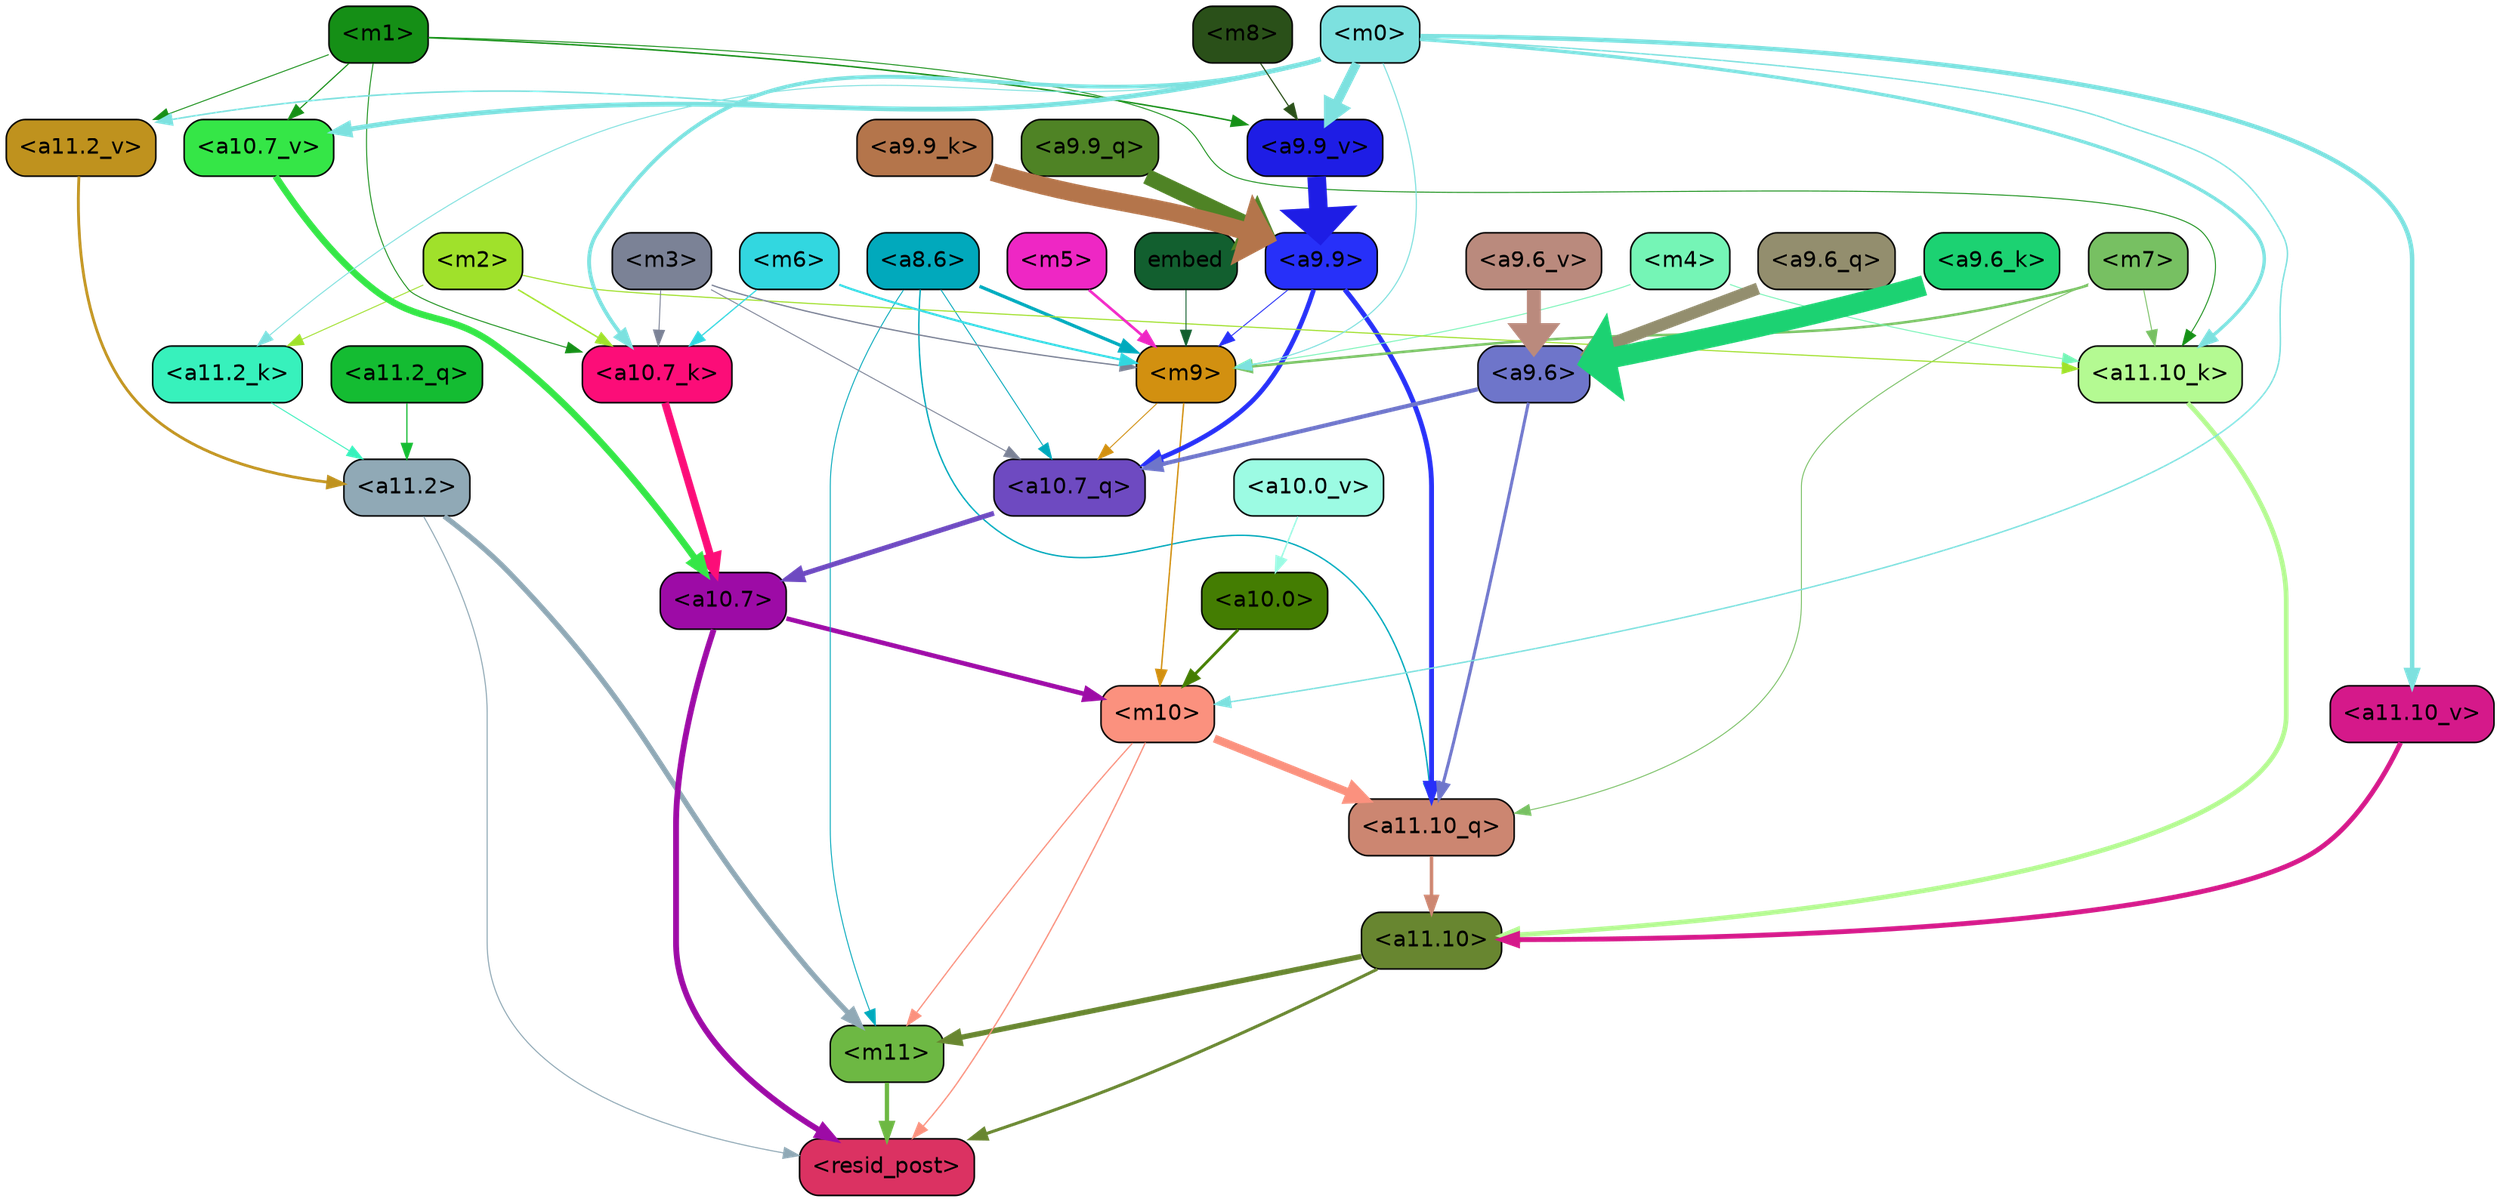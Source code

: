 strict digraph "" {
	graph [bgcolor=transparent,
		layout=dot,
		overlap=false,
		splines=true
	];
	"<m11>"	[color=black,
		fillcolor="#6db843",
		fontname=Helvetica,
		shape=box,
		style="filled, rounded"];
	"<resid_post>"	[color=black,
		fillcolor="#db3262",
		fontname=Helvetica,
		shape=box,
		style="filled, rounded"];
	"<m11>" -> "<resid_post>"	[color="#6db843",
		penwidth=2.702841281890869];
	"<a11.10>"	[color=black,
		fillcolor="#688630",
		fontname=Helvetica,
		shape=box,
		style="filled, rounded"];
	"<a11.10>" -> "<m11>"	[color="#688630",
		penwidth=3.3565988540649414];
	"<a11.10>" -> "<resid_post>"	[color="#688630",
		penwidth=1.9347846508026123];
	"<a11.2>"	[color=black,
		fillcolor="#90a9b6",
		fontname=Helvetica,
		shape=box,
		style="filled, rounded"];
	"<a11.2>" -> "<m11>"	[color="#90a9b6",
		penwidth=3.357710838317871];
	"<a11.2>" -> "<resid_post>"	[color="#90a9b6",
		penwidth=0.6756799221038818];
	"<m10>"	[color=black,
		fillcolor="#fb917e",
		fontname=Helvetica,
		shape=box,
		style="filled, rounded"];
	"<m10>" -> "<m11>"	[color="#fb917e",
		penwidth=0.7995781898498535];
	"<m10>" -> "<resid_post>"	[color="#fb917e",
		penwidth=0.84842848777771];
	"<a11.10_q>"	[color=black,
		fillcolor="#cc8671",
		fontname=Helvetica,
		shape=box,
		style="filled, rounded"];
	"<m10>" -> "<a11.10_q>"	[color="#fb917e",
		penwidth=5.131217956542969];
	"<a10.7>"	[color=black,
		fillcolor="#9d0ba6",
		fontname=Helvetica,
		shape=box,
		style="filled, rounded"];
	"<a10.7>" -> "<resid_post>"	[color="#9d0ba6",
		penwidth=3.701959013938904];
	"<a10.7>" -> "<m10>"	[color="#9d0ba6",
		penwidth=2.9233598709106445];
	"<a8.6>"	[color=black,
		fillcolor="#01a9bc",
		fontname=Helvetica,
		shape=box,
		style="filled, rounded"];
	"<a8.6>" -> "<m11>"	[color="#01a9bc",
		penwidth=0.6];
	"<a8.6>" -> "<a11.10_q>"	[color="#01a9bc",
		penwidth=0.8920164108276367];
	"<m9>"	[color=black,
		fillcolor="#d29010",
		fontname=Helvetica,
		shape=box,
		style="filled, rounded"];
	"<a8.6>" -> "<m9>"	[color="#01a9bc",
		penwidth=2.0895538330078125];
	"<a10.7_q>"	[color=black,
		fillcolor="#6e4ac1",
		fontname=Helvetica,
		shape=box,
		style="filled, rounded"];
	"<a8.6>" -> "<a10.7_q>"	[color="#01a9bc",
		penwidth=0.6];
	"<a11.10_q>" -> "<a11.10>"	[color="#cc8671",
		penwidth=2.230653762817383];
	"<a11.2_q>"	[color=black,
		fillcolor="#14bc32",
		fontname=Helvetica,
		shape=box,
		style="filled, rounded"];
	"<a11.2_q>" -> "<a11.2>"	[color="#14bc32",
		penwidth=0.7805061340332031];
	"<a11.10_k>"	[color=black,
		fillcolor="#b4fa92",
		fontname=Helvetica,
		shape=box,
		style="filled, rounded"];
	"<a11.10_k>" -> "<a11.10>"	[color="#b4fa92",
		penwidth=3.010073661804199];
	"<a11.2_k>"	[color=black,
		fillcolor="#37f1bc",
		fontname=Helvetica,
		shape=box,
		style="filled, rounded"];
	"<a11.2_k>" -> "<a11.2>"	[color="#37f1bc",
		penwidth=0.6];
	"<a11.10_v>"	[color=black,
		fillcolor="#d5198a",
		fontname=Helvetica,
		shape=box,
		style="filled, rounded"];
	"<a11.10_v>" -> "<a11.10>"	[color="#d5198a",
		penwidth=3.0961761474609375];
	"<a11.2_v>"	[color=black,
		fillcolor="#bf921e",
		fontname=Helvetica,
		shape=box,
		style="filled, rounded"];
	"<a11.2_v>" -> "<a11.2>"	[color="#bf921e",
		penwidth=1.7951231002807617];
	"<a9.9>"	[color=black,
		fillcolor="#2730f9",
		fontname=Helvetica,
		shape=box,
		style="filled, rounded"];
	"<a9.9>" -> "<a11.10_q>"	[color="#2730f9",
		penwidth=3.086172103881836];
	"<a9.9>" -> "<m9>"	[color="#2730f9",
		penwidth=0.6];
	"<a9.9>" -> "<a10.7_q>"	[color="#2730f9",
		penwidth=2.9829912185668945];
	"<a9.6>"	[color=black,
		fillcolor="#6e75ca",
		fontname=Helvetica,
		shape=box,
		style="filled, rounded"];
	"<a9.6>" -> "<a11.10_q>"	[color="#6e75ca",
		penwidth=1.9188203811645508];
	"<a9.6>" -> "<a10.7_q>"	[color="#6e75ca",
		penwidth=2.6223926544189453];
	"<m7>"	[color=black,
		fillcolor="#77c062",
		fontname=Helvetica,
		shape=box,
		style="filled, rounded"];
	"<m7>" -> "<a11.10_q>"	[color="#77c062",
		penwidth=0.6];
	"<m7>" -> "<a11.10_k>"	[color="#77c062",
		penwidth=0.6];
	"<m7>" -> "<m9>"	[color="#77c062",
		penwidth=1.602376937866211];
	"<m4>"	[color=black,
		fillcolor="#75f5b6",
		fontname=Helvetica,
		shape=box,
		style="filled, rounded"];
	"<m4>" -> "<a11.10_k>"	[color="#75f5b6",
		penwidth=0.6];
	"<m4>" -> "<m9>"	[color="#75f5b6",
		penwidth=0.6];
	"<m2>"	[color=black,
		fillcolor="#a0e12b",
		fontname=Helvetica,
		shape=box,
		style="filled, rounded"];
	"<m2>" -> "<a11.10_k>"	[color="#a0e12b",
		penwidth=0.7053709030151367];
	"<m2>" -> "<a11.2_k>"	[color="#a0e12b",
		penwidth=0.6];
	"<a10.7_k>"	[color=black,
		fillcolor="#fc0d78",
		fontname=Helvetica,
		shape=box,
		style="filled, rounded"];
	"<m2>" -> "<a10.7_k>"	[color="#a0e12b",
		penwidth=0.9458351135253906];
	"<m1>"	[color=black,
		fillcolor="#158f16",
		fontname=Helvetica,
		shape=box,
		style="filled, rounded"];
	"<m1>" -> "<a11.10_k>"	[color="#158f16",
		penwidth=0.6];
	"<m1>" -> "<a11.2_v>"	[color="#158f16",
		penwidth=0.6];
	"<m1>" -> "<a10.7_k>"	[color="#158f16",
		penwidth=0.6];
	"<a10.7_v>"	[color=black,
		fillcolor="#35e647",
		fontname=Helvetica,
		shape=box,
		style="filled, rounded"];
	"<m1>" -> "<a10.7_v>"	[color="#158f16",
		penwidth=0.7276821136474609];
	"<a9.9_v>"	[color=black,
		fillcolor="#1e1de5",
		fontname=Helvetica,
		shape=box,
		style="filled, rounded"];
	"<m1>" -> "<a9.9_v>"	[color="#158f16",
		penwidth=0.9372577667236328];
	"<m0>"	[color=black,
		fillcolor="#7de1df",
		fontname=Helvetica,
		shape=box,
		style="filled, rounded"];
	"<m0>" -> "<m10>"	[color="#7de1df",
		penwidth=0.9029474258422852];
	"<m0>" -> "<a11.10_k>"	[color="#7de1df",
		penwidth=2.144052505493164];
	"<m0>" -> "<a11.2_k>"	[color="#7de1df",
		penwidth=0.6134786605834961];
	"<m0>" -> "<a11.10_v>"	[color="#7de1df",
		penwidth=2.813839912414551];
	"<m0>" -> "<a11.2_v>"	[color="#7de1df",
		penwidth=0.9900531768798828];
	"<m0>" -> "<m9>"	[color="#7de1df",
		penwidth=0.6837482452392578];
	"<m0>" -> "<a10.7_k>"	[color="#7de1df",
		penwidth=2.4311294555664062];
	"<m0>" -> "<a10.7_v>"	[color="#7de1df",
		penwidth=3.061185836791992];
	"<m0>" -> "<a9.9_v>"	[color="#7de1df",
		penwidth=5.749459266662598];
	"<a10.0>"	[color=black,
		fillcolor="#447d02",
		fontname=Helvetica,
		shape=box,
		style="filled, rounded"];
	"<a10.0>" -> "<m10>"	[color="#447d02",
		penwidth=1.7953290939331055];
	"<m9>" -> "<m10>"	[color="#d29010",
		penwidth=0.8976783752441406];
	"<m9>" -> "<a10.7_q>"	[color="#d29010",
		penwidth=0.6];
	"<a10.7_q>" -> "<a10.7>"	[color="#6e4ac1",
		penwidth=3.1667375564575195];
	"<a10.7_k>" -> "<a10.7>"	[color="#fc0d78",
		penwidth=4.86921501159668];
	"<a10.7_v>" -> "<a10.7>"	[color="#35e647",
		penwidth=4.189113616943359];
	"<a10.0_v>"	[color=black,
		fillcolor="#9cfbe3",
		fontname=Helvetica,
		shape=box,
		style="filled, rounded"];
	"<a10.0_v>" -> "<a10.0>"	[color="#9cfbe3",
		penwidth=0.9297943115234375];
	"<m3>"	[color=black,
		fillcolor="#7b8296",
		fontname=Helvetica,
		shape=box,
		style="filled, rounded"];
	"<m3>" -> "<m9>"	[color="#7b8296",
		penwidth=0.8340511322021484];
	"<m3>" -> "<a10.7_q>"	[color="#7b8296",
		penwidth=0.6];
	"<m3>" -> "<a10.7_k>"	[color="#7b8296",
		penwidth=0.6];
	"<m6>"	[color=black,
		fillcolor="#32d7e0",
		fontname=Helvetica,
		shape=box,
		style="filled, rounded"];
	"<m6>" -> "<m9>"	[color="#32d7e0",
		penwidth=1.3627052307128906];
	"<m6>" -> "<a10.7_k>"	[color="#32d7e0",
		penwidth=0.7860317230224609];
	"<m5>"	[color=black,
		fillcolor="#ee27c4",
		fontname=Helvetica,
		shape=box,
		style="filled, rounded"];
	"<m5>" -> "<m9>"	[color="#ee27c4",
		penwidth=1.681243896484375];
	embed	[color=black,
		fillcolor="#125f2f",
		fontname=Helvetica,
		shape=box,
		style="filled, rounded"];
	embed -> "<m9>"	[color="#125f2f",
		penwidth=0.6];
	"<a9.9_q>"	[color=black,
		fillcolor="#4f8325",
		fontname=Helvetica,
		shape=box,
		style="filled, rounded"];
	"<a9.9_q>" -> "<a9.9>"	[color="#4f8325",
		penwidth=9.939762115478516];
	"<a9.6_q>"	[color=black,
		fillcolor="#938e6e",
		fontname=Helvetica,
		shape=box,
		style="filled, rounded"];
	"<a9.6_q>" -> "<a9.6>"	[color="#938e6e",
		penwidth=7.661715507507324];
	"<a9.9_k>"	[color=black,
		fillcolor="#b4754b",
		fontname=Helvetica,
		shape=box,
		style="filled, rounded"];
	"<a9.9_k>" -> "<a9.9>"	[color="#b4754b",
		penwidth=11.399191856384277];
	"<a9.6_k>"	[color=black,
		fillcolor="#1cd272",
		fontname=Helvetica,
		shape=box,
		style="filled, rounded"];
	"<a9.6_k>" -> "<a9.6>"	[color="#1cd272",
		penwidth=13.081165313720703];
	"<a9.9_v>" -> "<a9.9>"	[color="#1e1de5",
		penwidth=11.790493965148926];
	"<a9.6_v>"	[color=black,
		fillcolor="#ba8a7d",
		fontname=Helvetica,
		shape=box,
		style="filled, rounded"];
	"<a9.6_v>" -> "<a9.6>"	[color="#ba8a7d",
		penwidth=8.907938003540039];
	"<m8>"	[color=black,
		fillcolor="#2a5019",
		fontname=Helvetica,
		shape=box,
		style="filled, rounded"];
	"<m8>" -> "<a9.9_v>"	[color="#2a5019",
		penwidth=0.7325820922851562];
}
